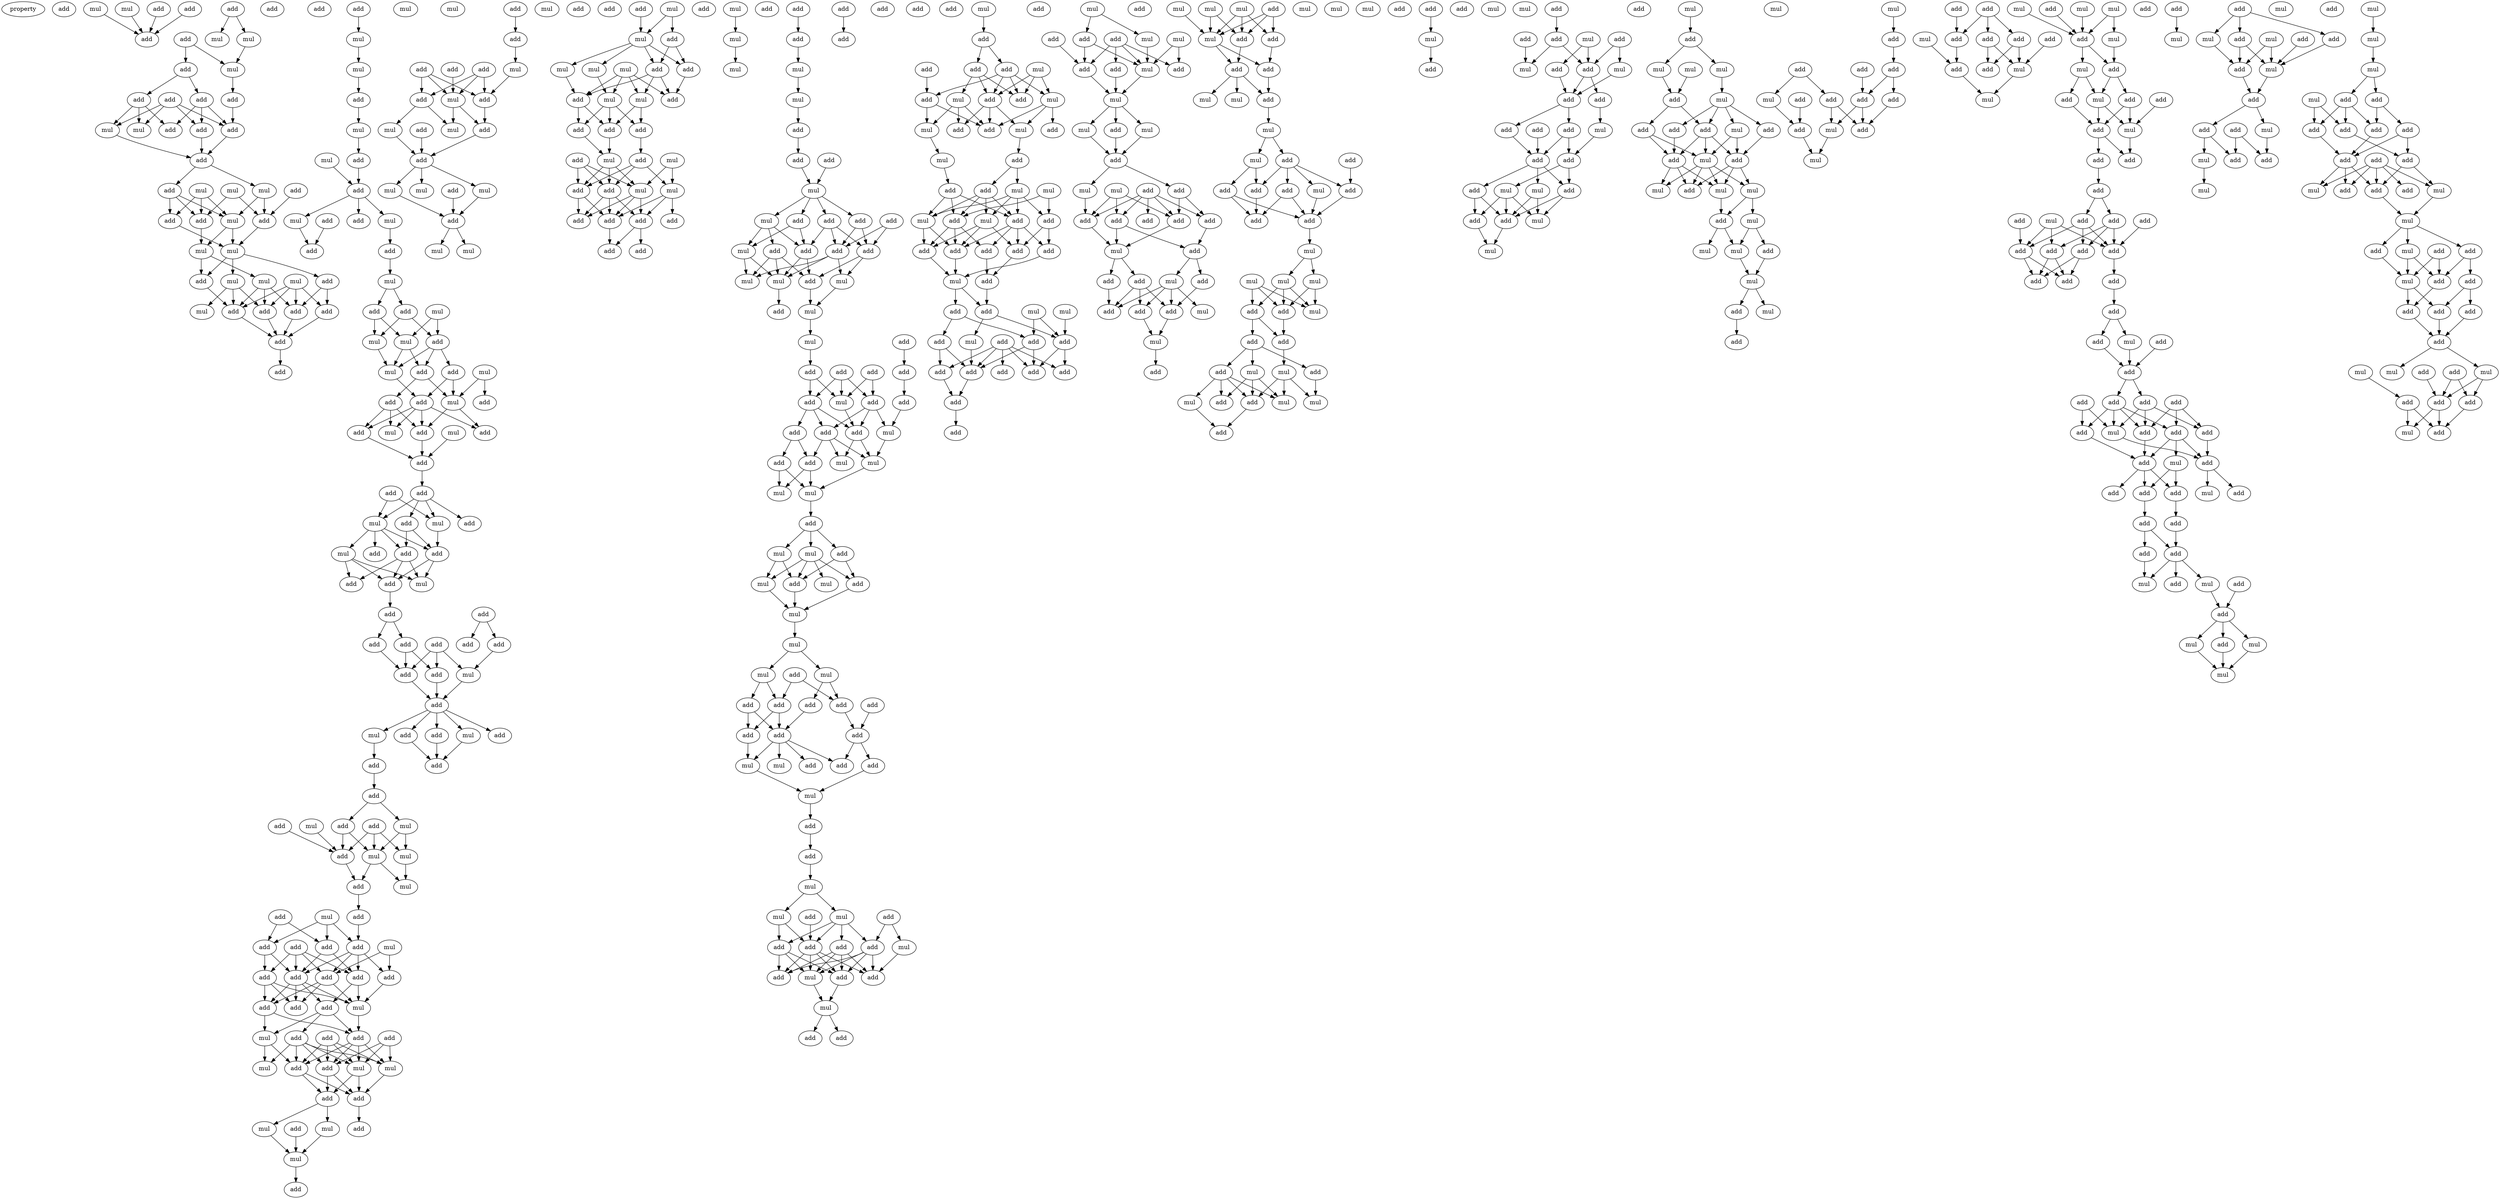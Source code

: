 digraph {
    node [fontcolor=black]
    property [mul=2,lf=1.4]
    0 [ label = add ];
    1 [ label = mul ];
    2 [ label = mul ];
    3 [ label = add ];
    4 [ label = add ];
    5 [ label = add ];
    6 [ label = add ];
    7 [ label = mul ];
    8 [ label = add ];
    9 [ label = mul ];
    10 [ label = add ];
    11 [ label = mul ];
    12 [ label = add ];
    13 [ label = add ];
    14 [ label = add ];
    15 [ label = add ];
    16 [ label = mul ];
    17 [ label = mul ];
    18 [ label = add ];
    19 [ label = add ];
    20 [ label = add ];
    21 [ label = add ];
    22 [ label = mul ];
    23 [ label = mul ];
    24 [ label = mul ];
    25 [ label = add ];
    26 [ label = add ];
    27 [ label = add ];
    28 [ label = add ];
    29 [ label = mul ];
    30 [ label = add ];
    31 [ label = mul ];
    32 [ label = mul ];
    33 [ label = mul ];
    34 [ label = mul ];
    35 [ label = add ];
    36 [ label = add ];
    37 [ label = mul ];
    38 [ label = add ];
    39 [ label = add ];
    40 [ label = add ];
    41 [ label = add ];
    42 [ label = mul ];
    43 [ label = add ];
    44 [ label = add ];
    45 [ label = add ];
    46 [ label = add ];
    47 [ label = add ];
    48 [ label = mul ];
    49 [ label = mul ];
    50 [ label = add ];
    51 [ label = mul ];
    52 [ label = mul ];
    53 [ label = mul ];
    54 [ label = mul ];
    55 [ label = add ];
    56 [ label = add ];
    57 [ label = mul ];
    58 [ label = add ];
    59 [ label = mul ];
    60 [ label = add ];
    61 [ label = add ];
    62 [ label = add ];
    63 [ label = mul ];
    64 [ label = add ];
    65 [ label = mul ];
    66 [ label = add ];
    67 [ label = mul ];
    68 [ label = add ];
    69 [ label = mul ];
    70 [ label = add ];
    71 [ label = mul ];
    72 [ label = mul ];
    73 [ label = add ];
    74 [ label = add ];
    75 [ label = add ];
    76 [ label = add ];
    77 [ label = mul ];
    78 [ label = mul ];
    79 [ label = add ];
    80 [ label = add ];
    81 [ label = mul ];
    82 [ label = add ];
    83 [ label = add ];
    84 [ label = add ];
    85 [ label = add ];
    86 [ label = mul ];
    87 [ label = mul ];
    88 [ label = add ];
    89 [ label = add ];
    90 [ label = add ];
    91 [ label = add ];
    92 [ label = mul ];
    93 [ label = add ];
    94 [ label = add ];
    95 [ label = mul ];
    96 [ label = add ];
    97 [ label = add ];
    98 [ label = add ];
    99 [ label = add ];
    100 [ label = add ];
    101 [ label = add ];
    102 [ label = add ];
    103 [ label = add ];
    104 [ label = add ];
    105 [ label = add ];
    106 [ label = mul ];
    107 [ label = add ];
    108 [ label = mul ];
    109 [ label = add ];
    110 [ label = mul ];
    111 [ label = add ];
    112 [ label = add ];
    113 [ label = add ];
    114 [ label = add ];
    115 [ label = add ];
    116 [ label = mul ];
    117 [ label = add ];
    118 [ label = add ];
    119 [ label = add ];
    120 [ label = mul ];
    121 [ label = add ];
    122 [ label = mul ];
    123 [ label = mul ];
    124 [ label = mul ];
    125 [ label = add ];
    126 [ label = add ];
    127 [ label = add ];
    128 [ label = mul ];
    129 [ label = add ];
    130 [ label = add ];
    131 [ label = add ];
    132 [ label = mul ];
    133 [ label = add ];
    134 [ label = add ];
    135 [ label = add ];
    136 [ label = add ];
    137 [ label = add ];
    138 [ label = add ];
    139 [ label = add ];
    140 [ label = mul ];
    141 [ label = add ];
    142 [ label = add ];
    143 [ label = add ];
    144 [ label = add ];
    145 [ label = add ];
    146 [ label = mul ];
    147 [ label = add ];
    148 [ label = mul ];
    149 [ label = mul ];
    150 [ label = mul ];
    151 [ label = add ];
    152 [ label = add ];
    153 [ label = add ];
    154 [ label = add ];
    155 [ label = mul ];
    156 [ label = add ];
    157 [ label = add ];
    158 [ label = mul ];
    159 [ label = mul ];
    160 [ label = add ];
    161 [ label = add ];
    162 [ label = add ];
    163 [ label = add ];
    164 [ label = mul ];
    165 [ label = add ];
    166 [ label = add ];
    167 [ label = add ];
    168 [ label = add ];
    169 [ label = mul ];
    170 [ label = mul ];
    171 [ label = mul ];
    172 [ label = add ];
    173 [ label = add ];
    174 [ label = mul ];
    175 [ label = add ];
    176 [ label = mul ];
    177 [ label = add ];
    178 [ label = mul ];
    179 [ label = add ];
    180 [ label = mul ];
    181 [ label = add ];
    182 [ label = add ];
    183 [ label = mul ];
    184 [ label = mul ];
    185 [ label = add ];
    186 [ label = mul ];
    187 [ label = mul ];
    188 [ label = add ];
    189 [ label = mul ];
    190 [ label = mul ];
    191 [ label = mul ];
    192 [ label = add ];
    193 [ label = add ];
    194 [ label = mul ];
    195 [ label = add ];
    196 [ label = add ];
    197 [ label = mul ];
    198 [ label = add ];
    199 [ label = add ];
    200 [ label = add ];
    201 [ label = mul ];
    202 [ label = mul ];
    203 [ label = add ];
    204 [ label = add ];
    205 [ label = mul ];
    206 [ label = add ];
    207 [ label = add ];
    208 [ label = mul ];
    209 [ label = add ];
    210 [ label = add ];
    211 [ label = add ];
    212 [ label = add ];
    213 [ label = add ];
    214 [ label = add ];
    215 [ label = add ];
    216 [ label = mul ];
    217 [ label = mul ];
    218 [ label = add ];
    219 [ label = mul ];
    220 [ label = add ];
    221 [ label = add ];
    222 [ label = mul ];
    223 [ label = add ];
    224 [ label = mul ];
    225 [ label = add ];
    226 [ label = add ];
    227 [ label = add ];
    228 [ label = add ];
    229 [ label = add ];
    230 [ label = mul ];
    231 [ label = add ];
    232 [ label = add ];
    233 [ label = mul ];
    234 [ label = add ];
    235 [ label = add ];
    236 [ label = mul ];
    237 [ label = add ];
    238 [ label = add ];
    239 [ label = add ];
    240 [ label = add ];
    241 [ label = mul ];
    242 [ label = mul ];
    243 [ label = add ];
    244 [ label = mul ];
    245 [ label = add ];
    246 [ label = mul ];
    247 [ label = mul ];
    248 [ label = add ];
    249 [ label = add ];
    250 [ label = add ];
    251 [ label = add ];
    252 [ label = add ];
    253 [ label = add ];
    254 [ label = add ];
    255 [ label = add ];
    256 [ label = mul ];
    257 [ label = add ];
    258 [ label = add ];
    259 [ label = mul ];
    260 [ label = add ];
    261 [ label = mul ];
    262 [ label = add ];
    263 [ label = mul ];
    264 [ label = add ];
    265 [ label = mul ];
    266 [ label = mul ];
    267 [ label = add ];
    268 [ label = add ];
    269 [ label = mul ];
    270 [ label = mul ];
    271 [ label = mul ];
    272 [ label = mul ];
    273 [ label = add ];
    274 [ label = add ];
    275 [ label = mul ];
    276 [ label = mul ];
    277 [ label = mul ];
    278 [ label = mul ];
    279 [ label = add ];
    280 [ label = add ];
    281 [ label = add ];
    282 [ label = add ];
    283 [ label = add ];
    284 [ label = add ];
    285 [ label = add ];
    286 [ label = add ];
    287 [ label = add ];
    288 [ label = mul ];
    289 [ label = add ];
    290 [ label = add ];
    291 [ label = mul ];
    292 [ label = add ];
    293 [ label = mul ];
    294 [ label = add ];
    295 [ label = add ];
    296 [ label = add ];
    297 [ label = mul ];
    298 [ label = add ];
    299 [ label = mul ];
    300 [ label = add ];
    301 [ label = mul ];
    302 [ label = add ];
    303 [ label = add ];
    304 [ label = mul ];
    305 [ label = add ];
    306 [ label = add ];
    307 [ label = mul ];
    308 [ label = add ];
    309 [ label = add ];
    310 [ label = add ];
    311 [ label = add ];
    312 [ label = mul ];
    313 [ label = mul ];
    314 [ label = add ];
    315 [ label = add ];
    316 [ label = add ];
    317 [ label = add ];
    318 [ label = mul ];
    319 [ label = add ];
    320 [ label = add ];
    321 [ label = mul ];
    322 [ label = mul ];
    323 [ label = add ];
    324 [ label = add ];
    325 [ label = add ];
    326 [ label = add ];
    327 [ label = add ];
    328 [ label = mul ];
    329 [ label = add ];
    330 [ label = mul ];
    331 [ label = mul ];
    332 [ label = add ];
    333 [ label = add ];
    334 [ label = mul ];
    335 [ label = add ];
    336 [ label = mul ];
    337 [ label = mul ];
    338 [ label = mul ];
    339 [ label = add ];
    340 [ label = add ];
    341 [ label = add ];
    342 [ label = add ];
    343 [ label = add ];
    344 [ label = add ];
    345 [ label = add ];
    346 [ label = add ];
    347 [ label = add ];
    348 [ label = mul ];
    349 [ label = mul ];
    350 [ label = add ];
    351 [ label = add ];
    352 [ label = mul ];
    353 [ label = add ];
    354 [ label = add ];
    355 [ label = add ];
    356 [ label = mul ];
    357 [ label = add ];
    358 [ label = add ];
    359 [ label = add ];
    360 [ label = add ];
    361 [ label = add ];
    362 [ label = add ];
    363 [ label = add ];
    364 [ label = add ];
    365 [ label = add ];
    366 [ label = mul ];
    367 [ label = mul ];
    368 [ label = add ];
    369 [ label = mul ];
    370 [ label = add ];
    371 [ label = add ];
    372 [ label = add ];
    373 [ label = add ];
    374 [ label = mul ];
    375 [ label = add ];
    376 [ label = mul ];
    377 [ label = mul ];
    378 [ label = add ];
    379 [ label = mul ];
    380 [ label = add ];
    381 [ label = mul ];
    382 [ label = add ];
    383 [ label = mul ];
    384 [ label = add ];
    385 [ label = add ];
    386 [ label = add ];
    387 [ label = add ];
    388 [ label = add ];
    389 [ label = add ];
    390 [ label = add ];
    391 [ label = mul ];
    392 [ label = add ];
    393 [ label = add ];
    394 [ label = add ];
    395 [ label = add ];
    396 [ label = mul ];
    397 [ label = mul ];
    398 [ label = add ];
    399 [ label = add ];
    400 [ label = add ];
    401 [ label = mul ];
    402 [ label = mul ];
    403 [ label = add ];
    404 [ label = mul ];
    405 [ label = mul ];
    406 [ label = add ];
    407 [ label = add ];
    408 [ label = mul ];
    409 [ label = add ];
    410 [ label = add ];
    411 [ label = add ];
    412 [ label = mul ];
    413 [ label = mul ];
    414 [ label = mul ];
    415 [ label = mul ];
    416 [ label = add ];
    417 [ label = mul ];
    418 [ label = mul ];
    419 [ label = add ];
    420 [ label = add ];
    421 [ label = add ];
    422 [ label = add ];
    423 [ label = add ];
    424 [ label = add ];
    425 [ label = mul ];
    426 [ label = add ];
    427 [ label = add ];
    428 [ label = mul ];
    429 [ label = mul ];
    430 [ label = mul ];
    431 [ label = mul ];
    432 [ label = mul ];
    433 [ label = mul ];
    434 [ label = add ];
    435 [ label = add ];
    436 [ label = add ];
    437 [ label = add ];
    438 [ label = add ];
    439 [ label = mul ];
    440 [ label = mul ];
    441 [ label = add ];
    442 [ label = mul ];
    443 [ label = add ];
    444 [ label = add ];
    445 [ label = mul ];
    446 [ label = mul ];
    447 [ label = add ];
    448 [ label = add ];
    449 [ label = add ];
    450 [ label = mul ];
    451 [ label = add ];
    452 [ label = add ];
    453 [ label = mul ];
    454 [ label = mul ];
    455 [ label = add ];
    456 [ label = add ];
    457 [ label = add ];
    458 [ label = mul ];
    459 [ label = add ];
    460 [ label = add ];
    461 [ label = mul ];
    462 [ label = add ];
    463 [ label = mul ];
    464 [ label = add ];
    465 [ label = add ];
    466 [ label = add ];
    467 [ label = add ];
    468 [ label = add ];
    469 [ label = mul ];
    470 [ label = add ];
    471 [ label = add ];
    472 [ label = add ];
    473 [ label = mul ];
    474 [ label = mul ];
    475 [ label = add ];
    476 [ label = add ];
    477 [ label = mul ];
    478 [ label = add ];
    479 [ label = add ];
    480 [ label = add ];
    481 [ label = mul ];
    482 [ label = mul ];
    483 [ label = mul ];
    484 [ label = mul ];
    485 [ label = mul ];
    486 [ label = add ];
    487 [ label = mul ];
    488 [ label = add ];
    489 [ label = add ];
    490 [ label = mul ];
    491 [ label = add ];
    492 [ label = add ];
    493 [ label = add ];
    494 [ label = add ];
    495 [ label = mul ];
    496 [ label = mul ];
    497 [ label = mul ];
    498 [ label = mul ];
    499 [ label = add ];
    500 [ label = mul ];
    501 [ label = add ];
    502 [ label = mul ];
    503 [ label = add ];
    504 [ label = mul ];
    505 [ label = mul ];
    506 [ label = add ];
    507 [ label = mul ];
    508 [ label = add ];
    509 [ label = mul ];
    510 [ label = mul ];
    511 [ label = add ];
    512 [ label = add ];
    513 [ label = add ];
    514 [ label = add ];
    515 [ label = mul ];
    516 [ label = add ];
    517 [ label = add ];
    518 [ label = add ];
    519 [ label = add ];
    520 [ label = mul ];
    521 [ label = add ];
    522 [ label = add ];
    523 [ label = mul ];
    524 [ label = add ];
    525 [ label = add ];
    526 [ label = add ];
    527 [ label = mul ];
    528 [ label = add ];
    529 [ label = add ];
    530 [ label = add ];
    531 [ label = mul ];
    532 [ label = add ];
    533 [ label = add ];
    534 [ label = mul ];
    535 [ label = mul ];
    536 [ label = add ];
    537 [ label = mul ];
    538 [ label = mul ];
    539 [ label = mul ];
    540 [ label = add ];
    541 [ label = mul ];
    542 [ label = add ];
    543 [ label = add ];
    544 [ label = add ];
    545 [ label = add ];
    546 [ label = mul ];
    547 [ label = mul ];
    548 [ label = add ];
    549 [ label = add ];
    550 [ label = add ];
    551 [ label = add ];
    552 [ label = add ];
    553 [ label = mul ];
    554 [ label = add ];
    555 [ label = add ];
    556 [ label = add ];
    557 [ label = add ];
    558 [ label = add ];
    559 [ label = add ];
    560 [ label = add ];
    561 [ label = add ];
    562 [ label = add ];
    563 [ label = add ];
    564 [ label = add ];
    565 [ label = add ];
    566 [ label = add ];
    567 [ label = add ];
    568 [ label = add ];
    569 [ label = mul ];
    570 [ label = add ];
    571 [ label = mul ];
    572 [ label = add ];
    573 [ label = add ];
    574 [ label = add ];
    575 [ label = add ];
    576 [ label = add ];
    577 [ label = add ];
    578 [ label = add ];
    579 [ label = mul ];
    580 [ label = add ];
    581 [ label = mul ];
    582 [ label = add ];
    583 [ label = add ];
    584 [ label = mul ];
    585 [ label = add ];
    586 [ label = add ];
    587 [ label = add ];
    588 [ label = add ];
    589 [ label = add ];
    590 [ label = add ];
    591 [ label = add ];
    592 [ label = add ];
    593 [ label = mul ];
    594 [ label = add ];
    595 [ label = add ];
    596 [ label = mul ];
    597 [ label = add ];
    598 [ label = mul ];
    599 [ label = add ];
    600 [ label = mul ];
    601 [ label = mul ];
    602 [ label = add ];
    603 [ label = mul ];
    604 [ label = add ];
    605 [ label = add ];
    606 [ label = mul ];
    607 [ label = add ];
    608 [ label = add ];
    609 [ label = mul ];
    610 [ label = add ];
    611 [ label = mul ];
    612 [ label = add ];
    613 [ label = add ];
    614 [ label = mul ];
    615 [ label = add ];
    616 [ label = add ];
    617 [ label = mul ];
    618 [ label = mul ];
    619 [ label = add ];
    620 [ label = mul ];
    621 [ label = mul ];
    622 [ label = mul ];
    623 [ label = add ];
    624 [ label = add ];
    625 [ label = mul ];
    626 [ label = add ];
    627 [ label = add ];
    628 [ label = add ];
    629 [ label = add ];
    630 [ label = add ];
    631 [ label = add ];
    632 [ label = add ];
    633 [ label = mul ];
    634 [ label = mul ];
    635 [ label = add ];
    636 [ label = add ];
    637 [ label = add ];
    638 [ label = mul ];
    639 [ label = add ];
    640 [ label = add ];
    641 [ label = add ];
    642 [ label = mul ];
    643 [ label = add ];
    644 [ label = add ];
    645 [ label = mul ];
    646 [ label = add ];
    647 [ label = add ];
    648 [ label = add ];
    649 [ label = add ];
    650 [ label = mul ];
    651 [ label = mul ];
    652 [ label = add ];
    653 [ label = add ];
    654 [ label = mul ];
    655 [ label = add ];
    656 [ label = add ];
    657 [ label = add ];
    658 [ label = add ];
    659 [ label = mul ];
    1 -> 5 [ name = 0 ];
    2 -> 5 [ name = 1 ];
    3 -> 5 [ name = 2 ];
    4 -> 5 [ name = 3 ];
    6 -> 7 [ name = 4 ];
    6 -> 9 [ name = 5 ];
    8 -> 10 [ name = 6 ];
    8 -> 11 [ name = 7 ];
    9 -> 11 [ name = 8 ];
    10 -> 12 [ name = 9 ];
    10 -> 14 [ name = 10 ];
    11 -> 13 [ name = 11 ];
    12 -> 16 [ name = 12 ];
    12 -> 17 [ name = 13 ];
    12 -> 20 [ name = 14 ];
    13 -> 19 [ name = 15 ];
    14 -> 18 [ name = 16 ];
    14 -> 19 [ name = 17 ];
    14 -> 20 [ name = 18 ];
    15 -> 16 [ name = 19 ];
    15 -> 17 [ name = 20 ];
    15 -> 18 [ name = 21 ];
    15 -> 19 [ name = 22 ];
    17 -> 21 [ name = 23 ];
    18 -> 21 [ name = 24 ];
    19 -> 21 [ name = 25 ];
    21 -> 23 [ name = 26 ];
    21 -> 26 [ name = 27 ];
    22 -> 27 [ name = 28 ];
    22 -> 29 [ name = 29 ];
    22 -> 30 [ name = 30 ];
    23 -> 28 [ name = 31 ];
    23 -> 29 [ name = 32 ];
    24 -> 27 [ name = 33 ];
    24 -> 28 [ name = 34 ];
    25 -> 28 [ name = 35 ];
    26 -> 27 [ name = 36 ];
    26 -> 29 [ name = 37 ];
    26 -> 30 [ name = 38 ];
    27 -> 31 [ name = 39 ];
    28 -> 32 [ name = 40 ];
    29 -> 31 [ name = 41 ];
    29 -> 32 [ name = 42 ];
    30 -> 32 [ name = 43 ];
    31 -> 33 [ name = 44 ];
    31 -> 36 [ name = 45 ];
    32 -> 35 [ name = 46 ];
    32 -> 36 [ name = 47 ];
    32 -> 37 [ name = 48 ];
    33 -> 38 [ name = 49 ];
    33 -> 39 [ name = 50 ];
    33 -> 41 [ name = 51 ];
    34 -> 38 [ name = 52 ];
    34 -> 39 [ name = 53 ];
    34 -> 40 [ name = 54 ];
    34 -> 41 [ name = 55 ];
    35 -> 38 [ name = 56 ];
    35 -> 40 [ name = 57 ];
    36 -> 41 [ name = 58 ];
    37 -> 39 [ name = 59 ];
    37 -> 41 [ name = 60 ];
    37 -> 42 [ name = 61 ];
    38 -> 43 [ name = 62 ];
    39 -> 43 [ name = 63 ];
    40 -> 43 [ name = 64 ];
    41 -> 43 [ name = 65 ];
    43 -> 45 [ name = 66 ];
    47 -> 48 [ name = 67 ];
    48 -> 49 [ name = 68 ];
    49 -> 50 [ name = 69 ];
    50 -> 53 [ name = 70 ];
    53 -> 55 [ name = 71 ];
    54 -> 56 [ name = 72 ];
    55 -> 56 [ name = 73 ];
    56 -> 57 [ name = 74 ];
    56 -> 59 [ name = 75 ];
    56 -> 60 [ name = 76 ];
    57 -> 61 [ name = 77 ];
    58 -> 62 [ name = 78 ];
    59 -> 62 [ name = 79 ];
    61 -> 63 [ name = 80 ];
    63 -> 64 [ name = 81 ];
    63 -> 66 [ name = 82 ];
    64 -> 67 [ name = 83 ];
    64 -> 69 [ name = 84 ];
    65 -> 68 [ name = 85 ];
    65 -> 69 [ name = 86 ];
    66 -> 67 [ name = 87 ];
    66 -> 68 [ name = 88 ];
    67 -> 71 [ name = 89 ];
    68 -> 70 [ name = 90 ];
    68 -> 71 [ name = 91 ];
    68 -> 73 [ name = 92 ];
    69 -> 71 [ name = 93 ];
    69 -> 73 [ name = 94 ];
    70 -> 75 [ name = 95 ];
    70 -> 77 [ name = 96 ];
    71 -> 75 [ name = 97 ];
    72 -> 76 [ name = 98 ];
    72 -> 77 [ name = 99 ];
    73 -> 74 [ name = 100 ];
    73 -> 77 [ name = 101 ];
    74 -> 78 [ name = 102 ];
    74 -> 80 [ name = 103 ];
    74 -> 82 [ name = 104 ];
    75 -> 78 [ name = 105 ];
    75 -> 79 [ name = 106 ];
    75 -> 80 [ name = 107 ];
    75 -> 82 [ name = 108 ];
    77 -> 79 [ name = 109 ];
    77 -> 80 [ name = 110 ];
    80 -> 83 [ name = 111 ];
    81 -> 83 [ name = 112 ];
    82 -> 83 [ name = 113 ];
    83 -> 85 [ name = 114 ];
    84 -> 86 [ name = 115 ];
    84 -> 87 [ name = 116 ];
    85 -> 86 [ name = 117 ];
    85 -> 87 [ name = 118 ];
    85 -> 88 [ name = 119 ];
    85 -> 89 [ name = 120 ];
    86 -> 93 [ name = 121 ];
    87 -> 90 [ name = 122 ];
    87 -> 91 [ name = 123 ];
    87 -> 92 [ name = 124 ];
    87 -> 93 [ name = 125 ];
    89 -> 90 [ name = 126 ];
    89 -> 93 [ name = 127 ];
    90 -> 94 [ name = 128 ];
    90 -> 95 [ name = 129 ];
    90 -> 96 [ name = 130 ];
    92 -> 94 [ name = 131 ];
    92 -> 95 [ name = 132 ];
    92 -> 96 [ name = 133 ];
    93 -> 94 [ name = 134 ];
    93 -> 95 [ name = 135 ];
    94 -> 97 [ name = 136 ];
    97 -> 102 [ name = 137 ];
    97 -> 103 [ name = 138 ];
    98 -> 99 [ name = 139 ];
    98 -> 101 [ name = 140 ];
    100 -> 104 [ name = 141 ];
    100 -> 105 [ name = 142 ];
    100 -> 106 [ name = 143 ];
    101 -> 106 [ name = 144 ];
    102 -> 105 [ name = 145 ];
    103 -> 104 [ name = 146 ];
    103 -> 105 [ name = 147 ];
    104 -> 107 [ name = 148 ];
    105 -> 107 [ name = 149 ];
    106 -> 107 [ name = 150 ];
    107 -> 108 [ name = 151 ];
    107 -> 109 [ name = 152 ];
    107 -> 110 [ name = 153 ];
    107 -> 111 [ name = 154 ];
    107 -> 112 [ name = 155 ];
    108 -> 113 [ name = 156 ];
    109 -> 114 [ name = 157 ];
    110 -> 114 [ name = 158 ];
    112 -> 114 [ name = 159 ];
    113 -> 115 [ name = 160 ];
    115 -> 118 [ name = 161 ];
    115 -> 120 [ name = 162 ];
    116 -> 121 [ name = 163 ];
    117 -> 121 [ name = 164 ];
    118 -> 121 [ name = 165 ];
    118 -> 122 [ name = 166 ];
    119 -> 121 [ name = 167 ];
    119 -> 122 [ name = 168 ];
    119 -> 123 [ name = 169 ];
    120 -> 122 [ name = 170 ];
    120 -> 123 [ name = 171 ];
    121 -> 125 [ name = 172 ];
    122 -> 124 [ name = 173 ];
    122 -> 125 [ name = 174 ];
    123 -> 124 [ name = 175 ];
    125 -> 127 [ name = 176 ];
    126 -> 129 [ name = 177 ];
    126 -> 131 [ name = 178 ];
    127 -> 130 [ name = 179 ];
    128 -> 129 [ name = 180 ];
    128 -> 130 [ name = 181 ];
    128 -> 131 [ name = 182 ];
    129 -> 134 [ name = 183 ];
    129 -> 135 [ name = 184 ];
    130 -> 134 [ name = 185 ];
    130 -> 136 [ name = 186 ];
    130 -> 137 [ name = 187 ];
    130 -> 138 [ name = 188 ];
    131 -> 134 [ name = 189 ];
    131 -> 137 [ name = 190 ];
    132 -> 136 [ name = 191 ];
    132 -> 138 [ name = 192 ];
    133 -> 134 [ name = 193 ];
    133 -> 135 [ name = 194 ];
    133 -> 136 [ name = 195 ];
    133 -> 137 [ name = 196 ];
    134 -> 139 [ name = 197 ];
    134 -> 140 [ name = 198 ];
    134 -> 141 [ name = 199 ];
    134 -> 142 [ name = 200 ];
    135 -> 140 [ name = 201 ];
    135 -> 141 [ name = 202 ];
    135 -> 142 [ name = 203 ];
    136 -> 140 [ name = 204 ];
    136 -> 141 [ name = 205 ];
    136 -> 142 [ name = 206 ];
    137 -> 139 [ name = 207 ];
    137 -> 140 [ name = 208 ];
    138 -> 140 [ name = 209 ];
    139 -> 143 [ name = 210 ];
    139 -> 144 [ name = 211 ];
    139 -> 146 [ name = 212 ];
    140 -> 143 [ name = 213 ];
    141 -> 143 [ name = 214 ];
    141 -> 146 [ name = 215 ];
    143 -> 148 [ name = 216 ];
    143 -> 150 [ name = 217 ];
    143 -> 151 [ name = 218 ];
    143 -> 152 [ name = 219 ];
    144 -> 148 [ name = 220 ];
    144 -> 149 [ name = 221 ];
    144 -> 150 [ name = 222 ];
    144 -> 151 [ name = 223 ];
    144 -> 152 [ name = 224 ];
    145 -> 148 [ name = 225 ];
    145 -> 150 [ name = 226 ];
    145 -> 151 [ name = 227 ];
    145 -> 152 [ name = 228 ];
    146 -> 149 [ name = 229 ];
    146 -> 152 [ name = 230 ];
    147 -> 148 [ name = 231 ];
    147 -> 150 [ name = 232 ];
    147 -> 151 [ name = 233 ];
    148 -> 153 [ name = 234 ];
    148 -> 154 [ name = 235 ];
    150 -> 153 [ name = 236 ];
    151 -> 153 [ name = 237 ];
    151 -> 154 [ name = 238 ];
    152 -> 153 [ name = 239 ];
    152 -> 154 [ name = 240 ];
    153 -> 157 [ name = 241 ];
    154 -> 155 [ name = 242 ];
    154 -> 158 [ name = 243 ];
    155 -> 159 [ name = 244 ];
    156 -> 159 [ name = 245 ];
    158 -> 159 [ name = 246 ];
    159 -> 160 [ name = 247 ];
    161 -> 162 [ name = 248 ];
    162 -> 164 [ name = 249 ];
    163 -> 167 [ name = 250 ];
    163 -> 168 [ name = 251 ];
    163 -> 169 [ name = 252 ];
    164 -> 167 [ name = 253 ];
    165 -> 167 [ name = 254 ];
    165 -> 168 [ name = 255 ];
    165 -> 169 [ name = 256 ];
    166 -> 169 [ name = 257 ];
    167 -> 172 [ name = 258 ];
    168 -> 170 [ name = 259 ];
    168 -> 171 [ name = 260 ];
    169 -> 171 [ name = 261 ];
    169 -> 172 [ name = 262 ];
    170 -> 175 [ name = 263 ];
    172 -> 175 [ name = 264 ];
    173 -> 175 [ name = 265 ];
    175 -> 176 [ name = 266 ];
    175 -> 178 [ name = 267 ];
    175 -> 180 [ name = 268 ];
    177 -> 181 [ name = 269 ];
    178 -> 181 [ name = 270 ];
    180 -> 181 [ name = 271 ];
    181 -> 183 [ name = 272 ];
    181 -> 186 [ name = 273 ];
    184 -> 187 [ name = 274 ];
    184 -> 188 [ name = 275 ];
    185 -> 187 [ name = 276 ];
    187 -> 190 [ name = 277 ];
    187 -> 191 [ name = 278 ];
    187 -> 192 [ name = 279 ];
    187 -> 193 [ name = 280 ];
    188 -> 192 [ name = 281 ];
    188 -> 193 [ name = 282 ];
    189 -> 194 [ name = 283 ];
    189 -> 195 [ name = 284 ];
    189 -> 196 [ name = 285 ];
    189 -> 197 [ name = 286 ];
    190 -> 197 [ name = 287 ];
    191 -> 196 [ name = 288 ];
    192 -> 195 [ name = 289 ];
    193 -> 194 [ name = 290 ];
    193 -> 195 [ name = 291 ];
    193 -> 196 [ name = 292 ];
    194 -> 199 [ name = 293 ];
    194 -> 200 [ name = 294 ];
    196 -> 198 [ name = 295 ];
    196 -> 200 [ name = 296 ];
    197 -> 198 [ name = 297 ];
    197 -> 199 [ name = 298 ];
    197 -> 200 [ name = 299 ];
    198 -> 201 [ name = 300 ];
    199 -> 204 [ name = 301 ];
    200 -> 201 [ name = 302 ];
    201 -> 206 [ name = 303 ];
    201 -> 207 [ name = 304 ];
    201 -> 208 [ name = 305 ];
    202 -> 205 [ name = 306 ];
    202 -> 208 [ name = 307 ];
    203 -> 206 [ name = 308 ];
    203 -> 207 [ name = 309 ];
    203 -> 208 [ name = 310 ];
    204 -> 205 [ name = 311 ];
    204 -> 206 [ name = 312 ];
    204 -> 207 [ name = 313 ];
    205 -> 210 [ name = 314 ];
    205 -> 211 [ name = 315 ];
    205 -> 212 [ name = 316 ];
    206 -> 209 [ name = 317 ];
    206 -> 210 [ name = 318 ];
    206 -> 212 [ name = 319 ];
    207 -> 209 [ name = 320 ];
    207 -> 212 [ name = 321 ];
    208 -> 209 [ name = 322 ];
    208 -> 210 [ name = 323 ];
    208 -> 212 [ name = 324 ];
    210 -> 213 [ name = 325 ];
    210 -> 214 [ name = 326 ];
    212 -> 214 [ name = 327 ];
    216 -> 217 [ name = 328 ];
    217 -> 219 [ name = 329 ];
    220 -> 221 [ name = 330 ];
    221 -> 222 [ name = 331 ];
    222 -> 224 [ name = 332 ];
    223 -> 225 [ name = 333 ];
    224 -> 226 [ name = 334 ];
    226 -> 227 [ name = 335 ];
    227 -> 230 [ name = 336 ];
    229 -> 230 [ name = 337 ];
    230 -> 231 [ name = 338 ];
    230 -> 233 [ name = 339 ];
    230 -> 234 [ name = 340 ];
    230 -> 235 [ name = 341 ];
    231 -> 236 [ name = 342 ];
    231 -> 239 [ name = 343 ];
    232 -> 238 [ name = 344 ];
    232 -> 240 [ name = 345 ];
    233 -> 236 [ name = 346 ];
    233 -> 237 [ name = 347 ];
    233 -> 239 [ name = 348 ];
    234 -> 238 [ name = 349 ];
    234 -> 240 [ name = 350 ];
    235 -> 238 [ name = 351 ];
    235 -> 239 [ name = 352 ];
    235 -> 240 [ name = 353 ];
    236 -> 241 [ name = 354 ];
    236 -> 242 [ name = 355 ];
    237 -> 241 [ name = 356 ];
    237 -> 242 [ name = 357 ];
    237 -> 243 [ name = 358 ];
    238 -> 243 [ name = 359 ];
    238 -> 244 [ name = 360 ];
    239 -> 241 [ name = 361 ];
    239 -> 243 [ name = 362 ];
    240 -> 241 [ name = 363 ];
    240 -> 242 [ name = 364 ];
    240 -> 244 [ name = 365 ];
    241 -> 245 [ name = 366 ];
    243 -> 246 [ name = 367 ];
    244 -> 246 [ name = 368 ];
    246 -> 247 [ name = 369 ];
    247 -> 252 [ name = 370 ];
    248 -> 251 [ name = 371 ];
    249 -> 253 [ name = 372 ];
    249 -> 254 [ name = 373 ];
    249 -> 256 [ name = 374 ];
    250 -> 253 [ name = 375 ];
    250 -> 256 [ name = 376 ];
    251 -> 255 [ name = 377 ];
    252 -> 254 [ name = 378 ];
    252 -> 256 [ name = 379 ];
    253 -> 257 [ name = 380 ];
    253 -> 258 [ name = 381 ];
    253 -> 259 [ name = 382 ];
    254 -> 257 [ name = 383 ];
    254 -> 258 [ name = 384 ];
    254 -> 260 [ name = 385 ];
    255 -> 259 [ name = 386 ];
    256 -> 257 [ name = 387 ];
    257 -> 261 [ name = 388 ];
    257 -> 263 [ name = 389 ];
    258 -> 261 [ name = 390 ];
    258 -> 263 [ name = 391 ];
    258 -> 264 [ name = 392 ];
    259 -> 261 [ name = 393 ];
    260 -> 262 [ name = 394 ];
    260 -> 264 [ name = 395 ];
    261 -> 266 [ name = 396 ];
    262 -> 265 [ name = 397 ];
    262 -> 266 [ name = 398 ];
    264 -> 265 [ name = 399 ];
    264 -> 266 [ name = 400 ];
    266 -> 267 [ name = 401 ];
    267 -> 268 [ name = 402 ];
    267 -> 269 [ name = 403 ];
    267 -> 270 [ name = 404 ];
    268 -> 273 [ name = 405 ];
    268 -> 274 [ name = 406 ];
    269 -> 272 [ name = 407 ];
    269 -> 273 [ name = 408 ];
    270 -> 271 [ name = 409 ];
    270 -> 272 [ name = 410 ];
    270 -> 273 [ name = 411 ];
    270 -> 274 [ name = 412 ];
    272 -> 275 [ name = 413 ];
    273 -> 275 [ name = 414 ];
    274 -> 275 [ name = 415 ];
    275 -> 276 [ name = 416 ];
    276 -> 277 [ name = 417 ];
    276 -> 278 [ name = 418 ];
    277 -> 281 [ name = 419 ];
    277 -> 282 [ name = 420 ];
    278 -> 280 [ name = 421 ];
    278 -> 284 [ name = 422 ];
    279 -> 282 [ name = 423 ];
    279 -> 284 [ name = 424 ];
    280 -> 286 [ name = 425 ];
    280 -> 287 [ name = 426 ];
    281 -> 287 [ name = 427 ];
    282 -> 285 [ name = 428 ];
    283 -> 285 [ name = 429 ];
    284 -> 286 [ name = 430 ];
    284 -> 287 [ name = 431 ];
    285 -> 290 [ name = 432 ];
    285 -> 292 [ name = 433 ];
    286 -> 291 [ name = 434 ];
    287 -> 288 [ name = 435 ];
    287 -> 289 [ name = 436 ];
    287 -> 291 [ name = 437 ];
    287 -> 292 [ name = 438 ];
    290 -> 293 [ name = 439 ];
    291 -> 293 [ name = 440 ];
    293 -> 294 [ name = 441 ];
    294 -> 296 [ name = 442 ];
    296 -> 297 [ name = 443 ];
    297 -> 299 [ name = 444 ];
    297 -> 301 [ name = 445 ];
    298 -> 303 [ name = 446 ];
    299 -> 302 [ name = 447 ];
    299 -> 303 [ name = 448 ];
    300 -> 304 [ name = 449 ];
    300 -> 306 [ name = 450 ];
    301 -> 302 [ name = 451 ];
    301 -> 303 [ name = 452 ];
    301 -> 305 [ name = 453 ];
    301 -> 306 [ name = 454 ];
    302 -> 307 [ name = 455 ];
    302 -> 308 [ name = 456 ];
    302 -> 311 [ name = 457 ];
    303 -> 307 [ name = 458 ];
    303 -> 308 [ name = 459 ];
    303 -> 310 [ name = 460 ];
    303 -> 311 [ name = 461 ];
    304 -> 310 [ name = 462 ];
    305 -> 307 [ name = 463 ];
    305 -> 308 [ name = 464 ];
    305 -> 310 [ name = 465 ];
    305 -> 311 [ name = 466 ];
    306 -> 307 [ name = 467 ];
    306 -> 308 [ name = 468 ];
    306 -> 310 [ name = 469 ];
    306 -> 311 [ name = 470 ];
    307 -> 312 [ name = 471 ];
    308 -> 312 [ name = 472 ];
    312 -> 314 [ name = 473 ];
    312 -> 315 [ name = 474 ];
    313 -> 316 [ name = 475 ];
    316 -> 317 [ name = 476 ];
    316 -> 319 [ name = 477 ];
    317 -> 322 [ name = 478 ];
    317 -> 324 [ name = 479 ];
    317 -> 325 [ name = 480 ];
    318 -> 321 [ name = 481 ];
    318 -> 324 [ name = 482 ];
    318 -> 325 [ name = 483 ];
    319 -> 321 [ name = 484 ];
    319 -> 323 [ name = 485 ];
    319 -> 324 [ name = 486 ];
    319 -> 325 [ name = 487 ];
    320 -> 323 [ name = 488 ];
    321 -> 327 [ name = 489 ];
    321 -> 328 [ name = 490 ];
    321 -> 329 [ name = 491 ];
    322 -> 326 [ name = 492 ];
    322 -> 329 [ name = 493 ];
    322 -> 330 [ name = 494 ];
    323 -> 329 [ name = 495 ];
    323 -> 330 [ name = 496 ];
    324 -> 326 [ name = 497 ];
    324 -> 328 [ name = 498 ];
    324 -> 329 [ name = 499 ];
    328 -> 332 [ name = 500 ];
    330 -> 331 [ name = 501 ];
    331 -> 333 [ name = 502 ];
    332 -> 335 [ name = 503 ];
    332 -> 336 [ name = 504 ];
    333 -> 338 [ name = 505 ];
    333 -> 340 [ name = 506 ];
    333 -> 341 [ name = 507 ];
    334 -> 339 [ name = 508 ];
    334 -> 341 [ name = 509 ];
    335 -> 337 [ name = 510 ];
    335 -> 338 [ name = 511 ];
    335 -> 340 [ name = 512 ];
    335 -> 341 [ name = 513 ];
    336 -> 337 [ name = 514 ];
    336 -> 338 [ name = 515 ];
    336 -> 339 [ name = 516 ];
    336 -> 340 [ name = 517 ];
    337 -> 343 [ name = 518 ];
    337 -> 344 [ name = 519 ];
    337 -> 346 [ name = 520 ];
    338 -> 343 [ name = 521 ];
    338 -> 346 [ name = 522 ];
    339 -> 342 [ name = 523 ];
    339 -> 344 [ name = 524 ];
    340 -> 342 [ name = 525 ];
    340 -> 344 [ name = 526 ];
    340 -> 345 [ name = 527 ];
    340 -> 346 [ name = 528 ];
    341 -> 343 [ name = 529 ];
    341 -> 345 [ name = 530 ];
    341 -> 346 [ name = 531 ];
    342 -> 348 [ name = 532 ];
    343 -> 348 [ name = 533 ];
    344 -> 347 [ name = 534 ];
    345 -> 347 [ name = 535 ];
    346 -> 348 [ name = 536 ];
    347 -> 350 [ name = 537 ];
    348 -> 350 [ name = 538 ];
    348 -> 351 [ name = 539 ];
    349 -> 353 [ name = 540 ];
    349 -> 357 [ name = 541 ];
    350 -> 356 [ name = 542 ];
    350 -> 357 [ name = 543 ];
    351 -> 353 [ name = 544 ];
    351 -> 354 [ name = 545 ];
    352 -> 357 [ name = 546 ];
    353 -> 358 [ name = 547 ];
    353 -> 362 [ name = 548 ];
    354 -> 361 [ name = 549 ];
    354 -> 362 [ name = 550 ];
    355 -> 358 [ name = 551 ];
    355 -> 359 [ name = 552 ];
    355 -> 360 [ name = 553 ];
    355 -> 361 [ name = 554 ];
    355 -> 362 [ name = 555 ];
    356 -> 362 [ name = 556 ];
    357 -> 358 [ name = 557 ];
    357 -> 359 [ name = 558 ];
    361 -> 363 [ name = 559 ];
    362 -> 363 [ name = 560 ];
    363 -> 365 [ name = 561 ];
    366 -> 367 [ name = 562 ];
    366 -> 370 [ name = 563 ];
    367 -> 374 [ name = 564 ];
    368 -> 372 [ name = 565 ];
    368 -> 373 [ name = 566 ];
    368 -> 374 [ name = 567 ];
    368 -> 375 [ name = 568 ];
    369 -> 372 [ name = 569 ];
    369 -> 374 [ name = 570 ];
    370 -> 373 [ name = 571 ];
    370 -> 374 [ name = 572 ];
    371 -> 373 [ name = 573 ];
    373 -> 376 [ name = 574 ];
    374 -> 376 [ name = 575 ];
    375 -> 376 [ name = 576 ];
    376 -> 377 [ name = 577 ];
    376 -> 378 [ name = 578 ];
    376 -> 379 [ name = 579 ];
    377 -> 380 [ name = 580 ];
    378 -> 380 [ name = 581 ];
    379 -> 380 [ name = 582 ];
    380 -> 381 [ name = 583 ];
    380 -> 384 [ name = 584 ];
    381 -> 388 [ name = 585 ];
    382 -> 385 [ name = 586 ];
    382 -> 386 [ name = 587 ];
    382 -> 387 [ name = 588 ];
    382 -> 388 [ name = 589 ];
    382 -> 389 [ name = 590 ];
    383 -> 385 [ name = 591 ];
    383 -> 386 [ name = 592 ];
    383 -> 388 [ name = 593 ];
    384 -> 386 [ name = 594 ];
    384 -> 387 [ name = 595 ];
    385 -> 390 [ name = 596 ];
    385 -> 391 [ name = 597 ];
    386 -> 391 [ name = 598 ];
    387 -> 390 [ name = 599 ];
    388 -> 391 [ name = 600 ];
    390 -> 393 [ name = 601 ];
    390 -> 396 [ name = 602 ];
    391 -> 394 [ name = 603 ];
    391 -> 395 [ name = 604 ];
    393 -> 400 [ name = 605 ];
    394 -> 398 [ name = 606 ];
    394 -> 399 [ name = 607 ];
    394 -> 400 [ name = 608 ];
    395 -> 398 [ name = 609 ];
    396 -> 397 [ name = 610 ];
    396 -> 398 [ name = 611 ];
    396 -> 399 [ name = 612 ];
    396 -> 400 [ name = 613 ];
    399 -> 401 [ name = 614 ];
    400 -> 401 [ name = 615 ];
    401 -> 406 [ name = 616 ];
    402 -> 407 [ name = 617 ];
    402 -> 408 [ name = 618 ];
    403 -> 407 [ name = 619 ];
    403 -> 408 [ name = 620 ];
    403 -> 409 [ name = 621 ];
    404 -> 408 [ name = 622 ];
    405 -> 407 [ name = 623 ];
    405 -> 408 [ name = 624 ];
    405 -> 409 [ name = 625 ];
    407 -> 410 [ name = 626 ];
    408 -> 410 [ name = 627 ];
    408 -> 411 [ name = 628 ];
    409 -> 411 [ name = 629 ];
    410 -> 412 [ name = 630 ];
    410 -> 413 [ name = 631 ];
    410 -> 416 [ name = 632 ];
    411 -> 416 [ name = 633 ];
    416 -> 417 [ name = 634 ];
    417 -> 418 [ name = 635 ];
    417 -> 420 [ name = 636 ];
    418 -> 421 [ name = 637 ];
    418 -> 422 [ name = 638 ];
    419 -> 424 [ name = 639 ];
    420 -> 421 [ name = 640 ];
    420 -> 423 [ name = 641 ];
    420 -> 424 [ name = 642 ];
    420 -> 425 [ name = 643 ];
    421 -> 426 [ name = 644 ];
    422 -> 426 [ name = 645 ];
    422 -> 427 [ name = 646 ];
    423 -> 426 [ name = 647 ];
    423 -> 427 [ name = 648 ];
    424 -> 427 [ name = 649 ];
    425 -> 427 [ name = 650 ];
    427 -> 428 [ name = 651 ];
    428 -> 430 [ name = 652 ];
    428 -> 432 [ name = 653 ];
    430 -> 433 [ name = 654 ];
    430 -> 435 [ name = 655 ];
    431 -> 433 [ name = 656 ];
    431 -> 434 [ name = 657 ];
    431 -> 435 [ name = 658 ];
    432 -> 433 [ name = 659 ];
    432 -> 434 [ name = 660 ];
    432 -> 435 [ name = 661 ];
    434 -> 436 [ name = 662 ];
    434 -> 437 [ name = 663 ];
    435 -> 437 [ name = 664 ];
    436 -> 438 [ name = 665 ];
    436 -> 439 [ name = 666 ];
    436 -> 441 [ name = 667 ];
    437 -> 440 [ name = 668 ];
    438 -> 442 [ name = 669 ];
    438 -> 443 [ name = 670 ];
    438 -> 444 [ name = 671 ];
    438 -> 446 [ name = 672 ];
    439 -> 442 [ name = 673 ];
    439 -> 443 [ name = 674 ];
    439 -> 444 [ name = 675 ];
    440 -> 442 [ name = 676 ];
    440 -> 443 [ name = 677 ];
    440 -> 445 [ name = 678 ];
    441 -> 445 [ name = 679 ];
    443 -> 447 [ name = 680 ];
    446 -> 447 [ name = 681 ];
    449 -> 450 [ name = 682 ];
    450 -> 451 [ name = 683 ];
    455 -> 456 [ name = 684 ];
    456 -> 461 [ name = 685 ];
    456 -> 462 [ name = 686 ];
    457 -> 462 [ name = 687 ];
    457 -> 463 [ name = 688 ];
    458 -> 462 [ name = 689 ];
    458 -> 464 [ name = 690 ];
    460 -> 461 [ name = 691 ];
    462 -> 465 [ name = 692 ];
    462 -> 466 [ name = 693 ];
    463 -> 466 [ name = 694 ];
    464 -> 466 [ name = 695 ];
    465 -> 469 [ name = 696 ];
    466 -> 467 [ name = 697 ];
    466 -> 470 [ name = 698 ];
    467 -> 471 [ name = 699 ];
    467 -> 472 [ name = 700 ];
    468 -> 471 [ name = 701 ];
    469 -> 472 [ name = 702 ];
    470 -> 471 [ name = 703 ];
    471 -> 473 [ name = 704 ];
    471 -> 475 [ name = 705 ];
    471 -> 476 [ name = 706 ];
    472 -> 474 [ name = 707 ];
    472 -> 476 [ name = 708 ];
    473 -> 479 [ name = 709 ];
    473 -> 481 [ name = 710 ];
    474 -> 478 [ name = 711 ];
    474 -> 479 [ name = 712 ];
    474 -> 481 [ name = 713 ];
    475 -> 478 [ name = 714 ];
    475 -> 479 [ name = 715 ];
    476 -> 479 [ name = 716 ];
    476 -> 481 [ name = 717 ];
    477 -> 480 [ name = 718 ];
    478 -> 484 [ name = 719 ];
    479 -> 484 [ name = 720 ];
    480 -> 483 [ name = 721 ];
    480 -> 485 [ name = 722 ];
    482 -> 486 [ name = 723 ];
    483 -> 486 [ name = 724 ];
    485 -> 487 [ name = 725 ];
    486 -> 489 [ name = 726 ];
    486 -> 492 [ name = 727 ];
    487 -> 488 [ name = 728 ];
    487 -> 489 [ name = 729 ];
    487 -> 490 [ name = 730 ];
    487 -> 491 [ name = 731 ];
    488 -> 494 [ name = 732 ];
    489 -> 493 [ name = 733 ];
    489 -> 494 [ name = 734 ];
    489 -> 495 [ name = 735 ];
    490 -> 494 [ name = 736 ];
    490 -> 495 [ name = 737 ];
    491 -> 493 [ name = 738 ];
    492 -> 493 [ name = 739 ];
    492 -> 495 [ name = 740 ];
    493 -> 497 [ name = 741 ];
    493 -> 498 [ name = 742 ];
    493 -> 499 [ name = 743 ];
    494 -> 496 [ name = 744 ];
    494 -> 498 [ name = 745 ];
    494 -> 499 [ name = 746 ];
    495 -> 496 [ name = 747 ];
    495 -> 497 [ name = 748 ];
    495 -> 498 [ name = 749 ];
    495 -> 499 [ name = 750 ];
    496 -> 500 [ name = 751 ];
    496 -> 501 [ name = 752 ];
    498 -> 501 [ name = 753 ];
    500 -> 502 [ name = 754 ];
    500 -> 503 [ name = 755 ];
    501 -> 502 [ name = 756 ];
    501 -> 504 [ name = 757 ];
    502 -> 505 [ name = 758 ];
    503 -> 505 [ name = 759 ];
    505 -> 506 [ name = 760 ];
    505 -> 507 [ name = 761 ];
    506 -> 508 [ name = 762 ];
    510 -> 511 [ name = 763 ];
    511 -> 512 [ name = 764 ];
    512 -> 516 [ name = 765 ];
    512 -> 517 [ name = 766 ];
    513 -> 515 [ name = 767 ];
    513 -> 519 [ name = 768 ];
    514 -> 516 [ name = 769 ];
    515 -> 522 [ name = 770 ];
    516 -> 520 [ name = 771 ];
    516 -> 521 [ name = 772 ];
    517 -> 521 [ name = 773 ];
    518 -> 522 [ name = 774 ];
    519 -> 520 [ name = 775 ];
    519 -> 521 [ name = 776 ];
    520 -> 523 [ name = 777 ];
    522 -> 523 [ name = 778 ];
    524 -> 526 [ name = 779 ];
    524 -> 529 [ name = 780 ];
    524 -> 530 [ name = 781 ];
    525 -> 526 [ name = 782 ];
    526 -> 532 [ name = 783 ];
    527 -> 532 [ name = 784 ];
    528 -> 531 [ name = 785 ];
    529 -> 531 [ name = 786 ];
    529 -> 533 [ name = 787 ];
    530 -> 531 [ name = 788 ];
    530 -> 533 [ name = 789 ];
    531 -> 534 [ name = 790 ];
    532 -> 534 [ name = 791 ];
    535 -> 540 [ name = 792 ];
    536 -> 540 [ name = 793 ];
    537 -> 539 [ name = 794 ];
    537 -> 540 [ name = 795 ];
    538 -> 540 [ name = 796 ];
    539 -> 542 [ name = 797 ];
    540 -> 541 [ name = 798 ];
    540 -> 542 [ name = 799 ];
    541 -> 545 [ name = 800 ];
    541 -> 546 [ name = 801 ];
    542 -> 543 [ name = 802 ];
    542 -> 546 [ name = 803 ];
    543 -> 547 [ name = 804 ];
    543 -> 548 [ name = 805 ];
    544 -> 547 [ name = 806 ];
    545 -> 548 [ name = 807 ];
    546 -> 547 [ name = 808 ];
    546 -> 548 [ name = 809 ];
    547 -> 549 [ name = 810 ];
    548 -> 549 [ name = 811 ];
    548 -> 551 [ name = 812 ];
    551 -> 552 [ name = 813 ];
    552 -> 554 [ name = 814 ];
    552 -> 557 [ name = 815 ];
    553 -> 558 [ name = 816 ];
    553 -> 559 [ name = 817 ];
    553 -> 560 [ name = 818 ];
    554 -> 559 [ name = 819 ];
    554 -> 560 [ name = 820 ];
    554 -> 561 [ name = 821 ];
    555 -> 560 [ name = 822 ];
    556 -> 559 [ name = 823 ];
    557 -> 558 [ name = 824 ];
    557 -> 559 [ name = 825 ];
    557 -> 561 [ name = 826 ];
    558 -> 563 [ name = 827 ];
    558 -> 564 [ name = 828 ];
    559 -> 562 [ name = 829 ];
    560 -> 563 [ name = 830 ];
    560 -> 564 [ name = 831 ];
    561 -> 563 [ name = 832 ];
    561 -> 564 [ name = 833 ];
    562 -> 565 [ name = 834 ];
    565 -> 568 [ name = 835 ];
    565 -> 569 [ name = 836 ];
    566 -> 570 [ name = 837 ];
    567 -> 571 [ name = 838 ];
    568 -> 570 [ name = 839 ];
    569 -> 570 [ name = 840 ];
    570 -> 572 [ name = 841 ];
    570 -> 573 [ name = 842 ];
    572 -> 576 [ name = 843 ];
    572 -> 577 [ name = 844 ];
    572 -> 579 [ name = 845 ];
    572 -> 580 [ name = 846 ];
    573 -> 576 [ name = 847 ];
    573 -> 578 [ name = 848 ];
    573 -> 579 [ name = 849 ];
    574 -> 577 [ name = 850 ];
    574 -> 579 [ name = 851 ];
    575 -> 576 [ name = 852 ];
    575 -> 578 [ name = 853 ];
    575 -> 580 [ name = 854 ];
    576 -> 582 [ name = 855 ];
    577 -> 582 [ name = 856 ];
    578 -> 583 [ name = 857 ];
    579 -> 583 [ name = 858 ];
    580 -> 581 [ name = 859 ];
    580 -> 582 [ name = 860 ];
    580 -> 583 [ name = 861 ];
    581 -> 585 [ name = 862 ];
    581 -> 587 [ name = 863 ];
    582 -> 585 [ name = 864 ];
    582 -> 586 [ name = 865 ];
    582 -> 587 [ name = 866 ];
    583 -> 584 [ name = 867 ];
    583 -> 588 [ name = 868 ];
    585 -> 589 [ name = 869 ];
    587 -> 590 [ name = 870 ];
    589 -> 591 [ name = 871 ];
    589 -> 592 [ name = 872 ];
    590 -> 591 [ name = 873 ];
    591 -> 593 [ name = 874 ];
    591 -> 594 [ name = 875 ];
    591 -> 596 [ name = 876 ];
    592 -> 596 [ name = 877 ];
    593 -> 597 [ name = 878 ];
    595 -> 597 [ name = 879 ];
    597 -> 598 [ name = 880 ];
    597 -> 599 [ name = 881 ];
    597 -> 600 [ name = 882 ];
    598 -> 601 [ name = 883 ];
    599 -> 601 [ name = 884 ];
    600 -> 601 [ name = 885 ];
    602 -> 604 [ name = 886 ];
    602 -> 605 [ name = 887 ];
    602 -> 606 [ name = 888 ];
    603 -> 608 [ name = 889 ];
    603 -> 609 [ name = 890 ];
    604 -> 609 [ name = 891 ];
    605 -> 608 [ name = 892 ];
    605 -> 609 [ name = 893 ];
    606 -> 608 [ name = 894 ];
    607 -> 609 [ name = 895 ];
    608 -> 610 [ name = 896 ];
    609 -> 610 [ name = 897 ];
    610 -> 611 [ name = 898 ];
    610 -> 612 [ name = 899 ];
    611 -> 615 [ name = 900 ];
    612 -> 614 [ name = 901 ];
    612 -> 616 [ name = 902 ];
    613 -> 615 [ name = 903 ];
    613 -> 616 [ name = 904 ];
    614 -> 617 [ name = 905 ];
    620 -> 621 [ name = 906 ];
    621 -> 622 [ name = 907 ];
    622 -> 623 [ name = 908 ];
    622 -> 624 [ name = 909 ];
    623 -> 626 [ name = 910 ];
    623 -> 627 [ name = 911 ];
    623 -> 628 [ name = 912 ];
    624 -> 628 [ name = 913 ];
    624 -> 629 [ name = 914 ];
    625 -> 626 [ name = 915 ];
    625 -> 627 [ name = 916 ];
    626 -> 632 [ name = 917 ];
    627 -> 630 [ name = 918 ];
    628 -> 630 [ name = 919 ];
    629 -> 630 [ name = 920 ];
    629 -> 632 [ name = 921 ];
    630 -> 634 [ name = 922 ];
    630 -> 636 [ name = 923 ];
    630 -> 637 [ name = 924 ];
    631 -> 633 [ name = 925 ];
    631 -> 634 [ name = 926 ];
    631 -> 635 [ name = 927 ];
    631 -> 636 [ name = 928 ];
    631 -> 637 [ name = 929 ];
    632 -> 633 [ name = 930 ];
    632 -> 637 [ name = 931 ];
    633 -> 638 [ name = 932 ];
    637 -> 638 [ name = 933 ];
    638 -> 639 [ name = 934 ];
    638 -> 641 [ name = 935 ];
    638 -> 642 [ name = 936 ];
    639 -> 643 [ name = 937 ];
    639 -> 644 [ name = 938 ];
    640 -> 643 [ name = 939 ];
    640 -> 645 [ name = 940 ];
    641 -> 645 [ name = 941 ];
    642 -> 643 [ name = 942 ];
    642 -> 645 [ name = 943 ];
    643 -> 648 [ name = 944 ];
    644 -> 646 [ name = 945 ];
    644 -> 647 [ name = 946 ];
    645 -> 647 [ name = 947 ];
    645 -> 648 [ name = 948 ];
    646 -> 649 [ name = 949 ];
    647 -> 649 [ name = 950 ];
    648 -> 649 [ name = 951 ];
    649 -> 650 [ name = 952 ];
    649 -> 651 [ name = 953 ];
    650 -> 656 [ name = 954 ];
    650 -> 657 [ name = 955 ];
    652 -> 656 [ name = 956 ];
    652 -> 657 [ name = 957 ];
    653 -> 656 [ name = 958 ];
    654 -> 655 [ name = 959 ];
    655 -> 658 [ name = 960 ];
    655 -> 659 [ name = 961 ];
    656 -> 658 [ name = 962 ];
    656 -> 659 [ name = 963 ];
    657 -> 658 [ name = 964 ];
}
